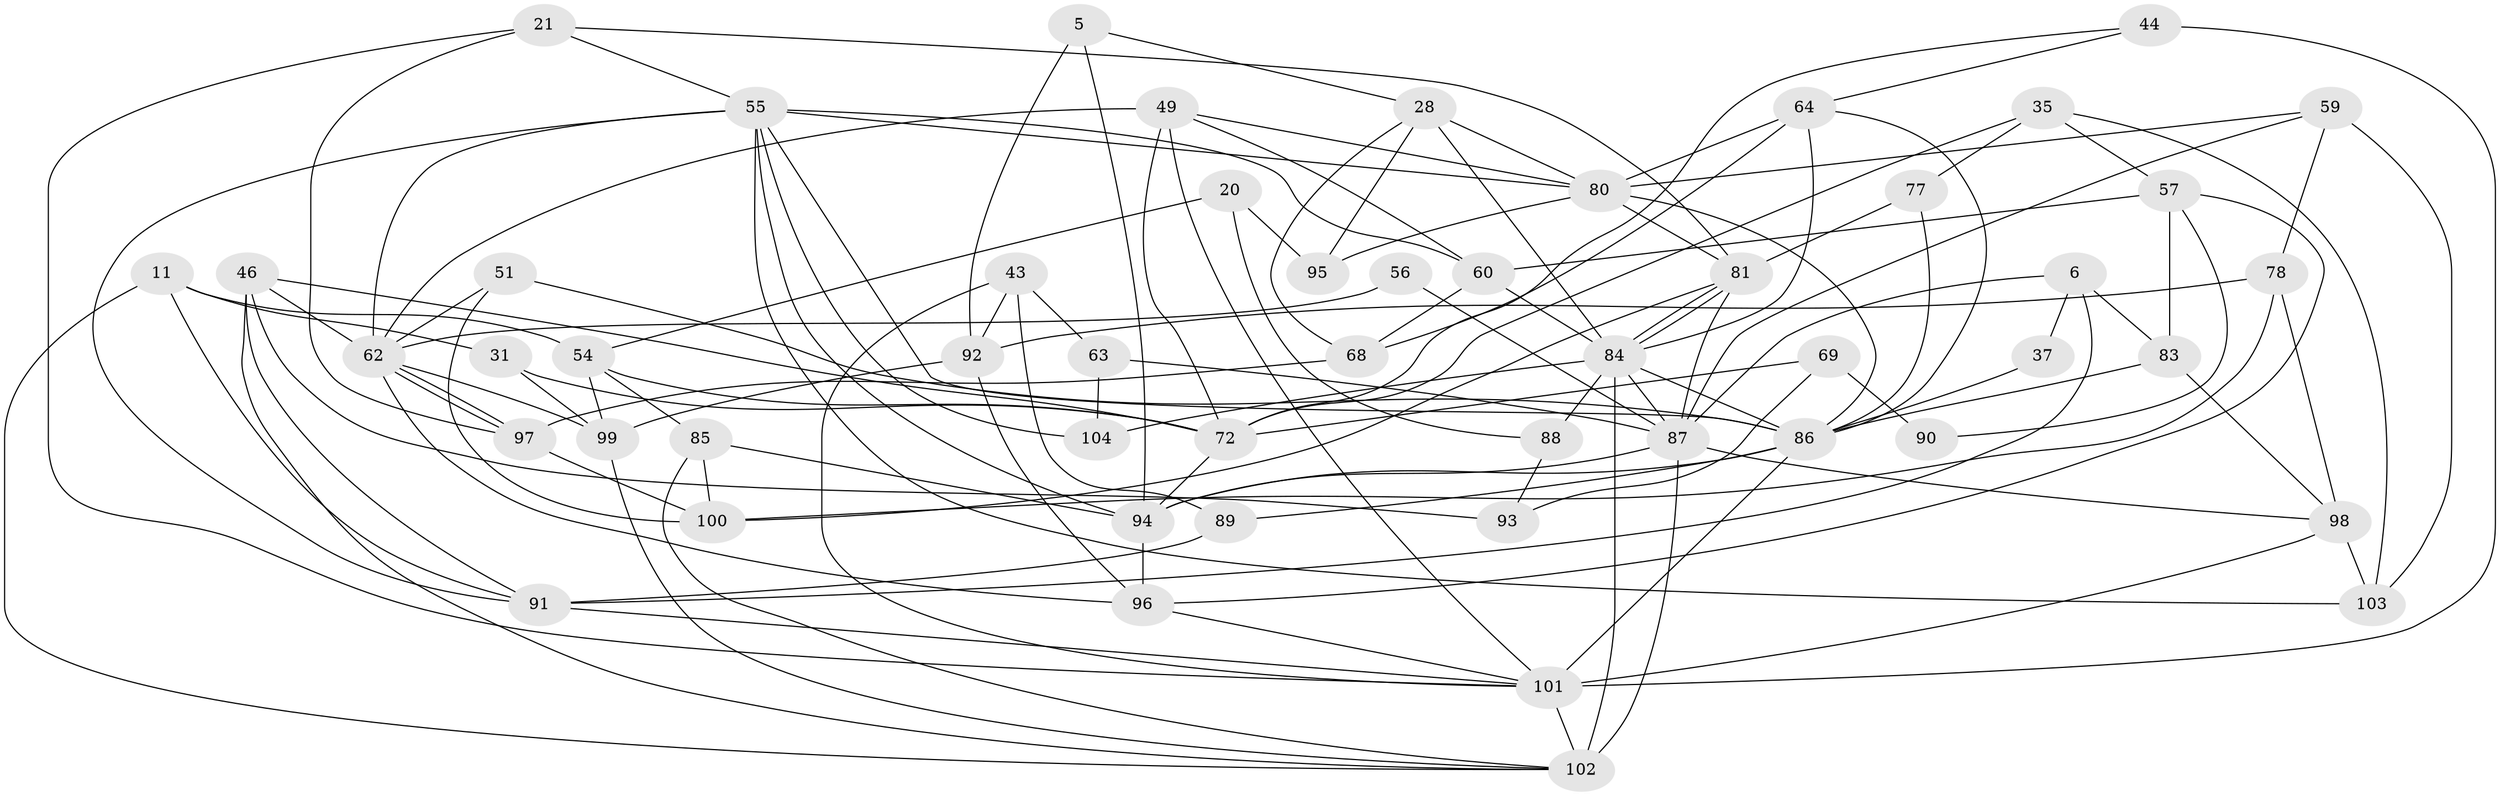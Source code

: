 // original degree distribution, {3: 0.3269230769230769, 5: 0.11538461538461539, 2: 0.07692307692307693, 4: 0.34615384615384615, 6: 0.0673076923076923, 8: 0.028846153846153848, 7: 0.038461538461538464}
// Generated by graph-tools (version 1.1) at 2025/51/03/09/25 04:51:49]
// undirected, 52 vertices, 127 edges
graph export_dot {
graph [start="1"]
  node [color=gray90,style=filled];
  5;
  6;
  11;
  20;
  21;
  28;
  31;
  35;
  37;
  43;
  44;
  46 [super="+41"];
  49 [super="+24"];
  51;
  54;
  55 [super="+47"];
  56;
  57 [super="+14"];
  59;
  60 [super="+30"];
  62 [super="+23+50"];
  63 [super="+10"];
  64 [super="+40"];
  68;
  69;
  72 [super="+19+53"];
  77 [super="+52"];
  78;
  80 [super="+25+61"];
  81 [super="+66"];
  83;
  84 [super="+75+58"];
  85;
  86 [super="+73+76"];
  87 [super="+36+27"];
  88;
  89 [super="+79"];
  90;
  91 [super="+65"];
  92;
  93;
  94 [super="+38"];
  95 [super="+12"];
  96 [super="+70"];
  97;
  98 [super="+9"];
  99 [super="+29"];
  100 [super="+48"];
  101 [super="+45+82"];
  102 [super="+34+74"];
  103 [super="+67+71"];
  104;
  5 -- 28;
  5 -- 92;
  5 -- 94;
  6 -- 83;
  6 -- 37;
  6 -- 87;
  6 -- 91;
  11 -- 102;
  11 -- 31;
  11 -- 54;
  11 -- 91;
  20 -- 54;
  20 -- 88;
  20 -- 95 [weight=2];
  21 -- 97;
  21 -- 101;
  21 -- 55;
  21 -- 81;
  28 -- 84 [weight=2];
  28 -- 80;
  28 -- 68;
  28 -- 95 [weight=2];
  31 -- 72 [weight=2];
  31 -- 99;
  35 -- 103;
  35 -- 77;
  35 -- 57;
  35 -- 72;
  37 -- 86;
  43 -- 92;
  43 -- 101;
  43 -- 89 [weight=2];
  43 -- 63;
  44 -- 101 [weight=2];
  44 -- 72;
  44 -- 64;
  46 -- 93;
  46 -- 62;
  46 -- 72;
  46 -- 91;
  46 -- 102;
  49 -- 72;
  49 -- 80;
  49 -- 60;
  49 -- 101;
  49 -- 62;
  51 -- 100;
  51 -- 62;
  51 -- 86;
  54 -- 72;
  54 -- 85;
  54 -- 99;
  55 -- 62;
  55 -- 103;
  55 -- 80 [weight=2];
  55 -- 104;
  55 -- 86;
  55 -- 94;
  55 -- 60;
  55 -- 91;
  56 -- 62;
  56 -- 87;
  57 -- 83;
  57 -- 60;
  57 -- 90;
  57 -- 96;
  59 -- 78;
  59 -- 80 [weight=2];
  59 -- 103 [weight=2];
  59 -- 87;
  60 -- 68;
  60 -- 84;
  62 -- 97;
  62 -- 97;
  62 -- 99;
  62 -- 96 [weight=2];
  63 -- 104;
  63 -- 87;
  64 -- 68;
  64 -- 80;
  64 -- 84;
  64 -- 86;
  68 -- 97;
  69 -- 93;
  69 -- 90;
  69 -- 72;
  72 -- 94 [weight=3];
  77 -- 81;
  77 -- 86 [weight=2];
  78 -- 92;
  78 -- 98;
  78 -- 100;
  80 -- 86;
  80 -- 81 [weight=3];
  80 -- 95;
  81 -- 84 [weight=3];
  81 -- 84;
  81 -- 100;
  81 -- 87 [weight=2];
  83 -- 98;
  83 -- 86;
  84 -- 104;
  84 -- 102 [weight=3];
  84 -- 88;
  84 -- 87;
  84 -- 86;
  85 -- 94;
  85 -- 100;
  85 -- 102;
  86 -- 101 [weight=4];
  86 -- 89;
  86 -- 94;
  87 -- 102 [weight=2];
  87 -- 98;
  87 -- 94;
  88 -- 93;
  89 -- 91 [weight=2];
  91 -- 101;
  92 -- 96;
  92 -- 99;
  94 -- 96;
  96 -- 101 [weight=2];
  97 -- 100;
  98 -- 101 [weight=3];
  98 -- 103 [weight=2];
  99 -- 102;
  101 -- 102;
}
